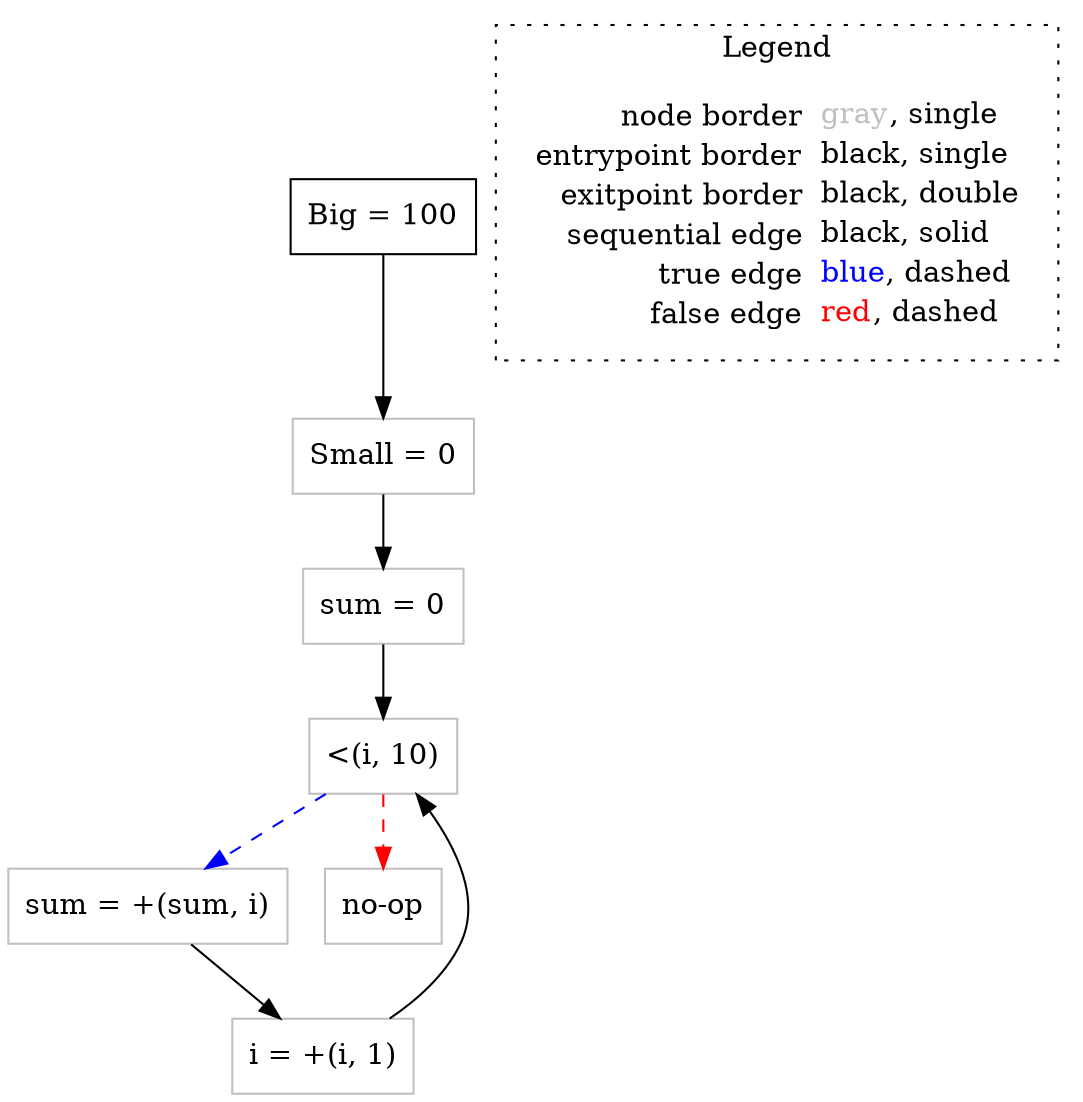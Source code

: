 digraph {
	"node0" [shape="rect",color="black",label=<Big = 100>];
	"node1" [shape="rect",color="gray",label=<sum = +(sum, i)>];
	"node2" [shape="rect",color="gray",label=<no-op>];
	"node3" [shape="rect",color="gray",label=<&lt;(i, 10)>];
	"node4" [shape="rect",color="gray",label=<sum = 0>];
	"node5" [shape="rect",color="gray",label=<Small = 0>];
	"node6" [shape="rect",color="gray",label=<i = +(i, 1)>];
	"node1" -> "node6" [color="black"];
	"node3" -> "node1" [color="blue",style="dashed"];
	"node3" -> "node2" [color="red",style="dashed"];
	"node4" -> "node3" [color="black"];
	"node0" -> "node5" [color="black"];
	"node5" -> "node4" [color="black"];
	"node6" -> "node3" [color="black"];
subgraph cluster_legend {
	label="Legend";
	style=dotted;
	node [shape=plaintext];
	"legend" [label=<<table border="0" cellpadding="2" cellspacing="0" cellborder="0"><tr><td align="right">node border&nbsp;</td><td align="left"><font color="gray">gray</font>, single</td></tr><tr><td align="right">entrypoint border&nbsp;</td><td align="left"><font color="black">black</font>, single</td></tr><tr><td align="right">exitpoint border&nbsp;</td><td align="left"><font color="black">black</font>, double</td></tr><tr><td align="right">sequential edge&nbsp;</td><td align="left"><font color="black">black</font>, solid</td></tr><tr><td align="right">true edge&nbsp;</td><td align="left"><font color="blue">blue</font>, dashed</td></tr><tr><td align="right">false edge&nbsp;</td><td align="left"><font color="red">red</font>, dashed</td></tr></table>>];
}

}

